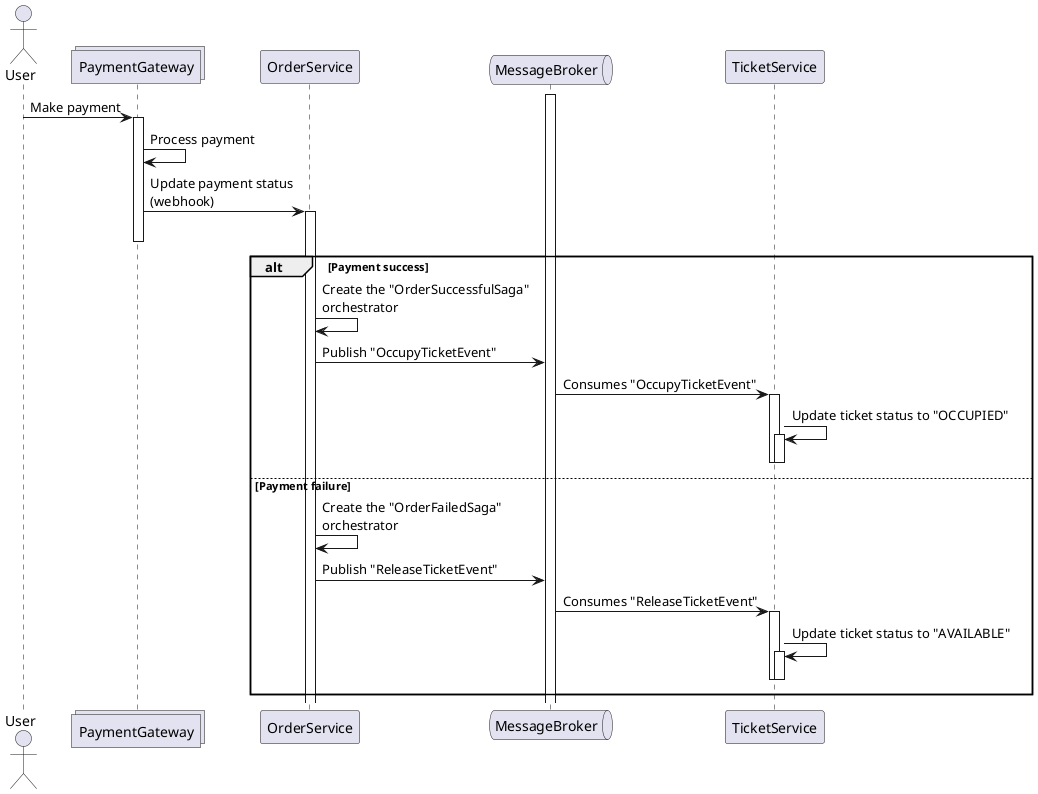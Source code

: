 @startuml ticket reservation sequence diagram

actor User
collections PaymentGateway
participant OrderService
queue MessageBroker
participant TicketService

activate MessageBroker

User -> PaymentGateway ++: Make payment
PaymentGateway -> PaymentGateway: Process payment
PaymentGateway -> OrderService ++: Update payment status\n(webhook)
deactivate PaymentGateway

alt Payment success
    OrderService -> OrderService: Create the "OrderSuccessfulSaga"\norchestrator
    OrderService -> MessageBroker: Publish "OccupyTicketEvent"

    MessageBroker -> TicketService ++: Consumes "OccupyTicketEvent"
    TicketService -> TicketService ++: Update ticket status to "OCCUPIED"
    deactivate TicketService
    deactivate TicketService
else Payment failure
    OrderService -> OrderService: Create the "OrderFailedSaga"\norchestrator
    OrderService -> MessageBroker: Publish "ReleaseTicketEvent"

    MessageBroker -> TicketService ++: Consumes "ReleaseTicketEvent"
    TicketService -> TicketService ++: Update ticket status to "AVAILABLE"
    deactivate TicketService
    deactivate TicketService
end

@enduml
